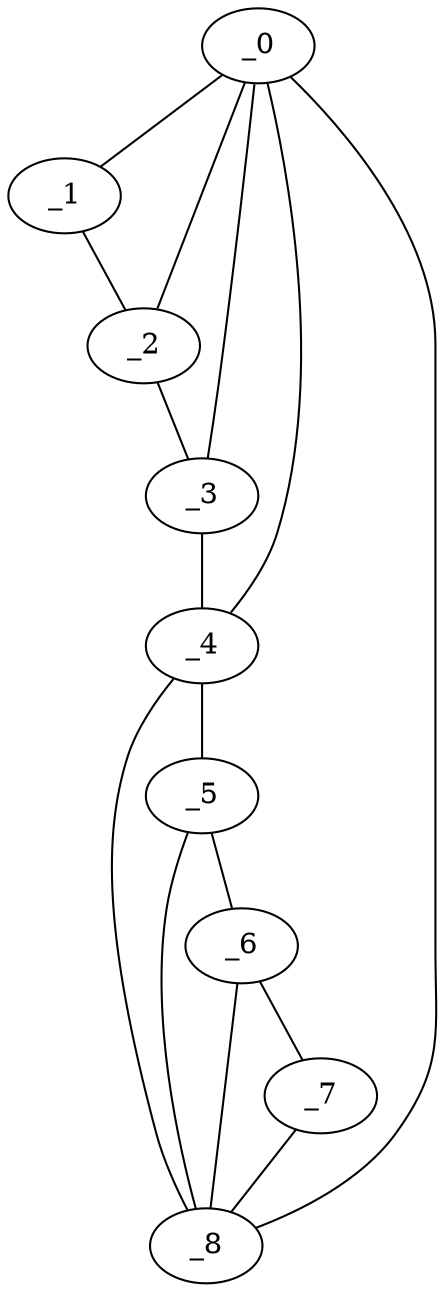 graph "obj35__165.gxl" {
	_0	 [x=3,
		y=66];
	_1	 [x=4,
		y=59];
	_0 -- _1	 [valence=1];
	_2	 [x=15,
		y=49];
	_0 -- _2	 [valence=2];
	_3	 [x=31,
		y=44];
	_0 -- _3	 [valence=2];
	_4	 [x=43,
		y=42];
	_0 -- _4	 [valence=2];
	_8	 [x=126,
		y=68];
	_0 -- _8	 [valence=1];
	_1 -- _2	 [valence=1];
	_2 -- _3	 [valence=1];
	_3 -- _4	 [valence=1];
	_5	 [x=108,
		y=45];
	_4 -- _5	 [valence=1];
	_4 -- _8	 [valence=2];
	_6	 [x=116,
		y=49];
	_5 -- _6	 [valence=1];
	_5 -- _8	 [valence=2];
	_7	 [x=126,
		y=58];
	_6 -- _7	 [valence=1];
	_6 -- _8	 [valence=1];
	_7 -- _8	 [valence=1];
}
